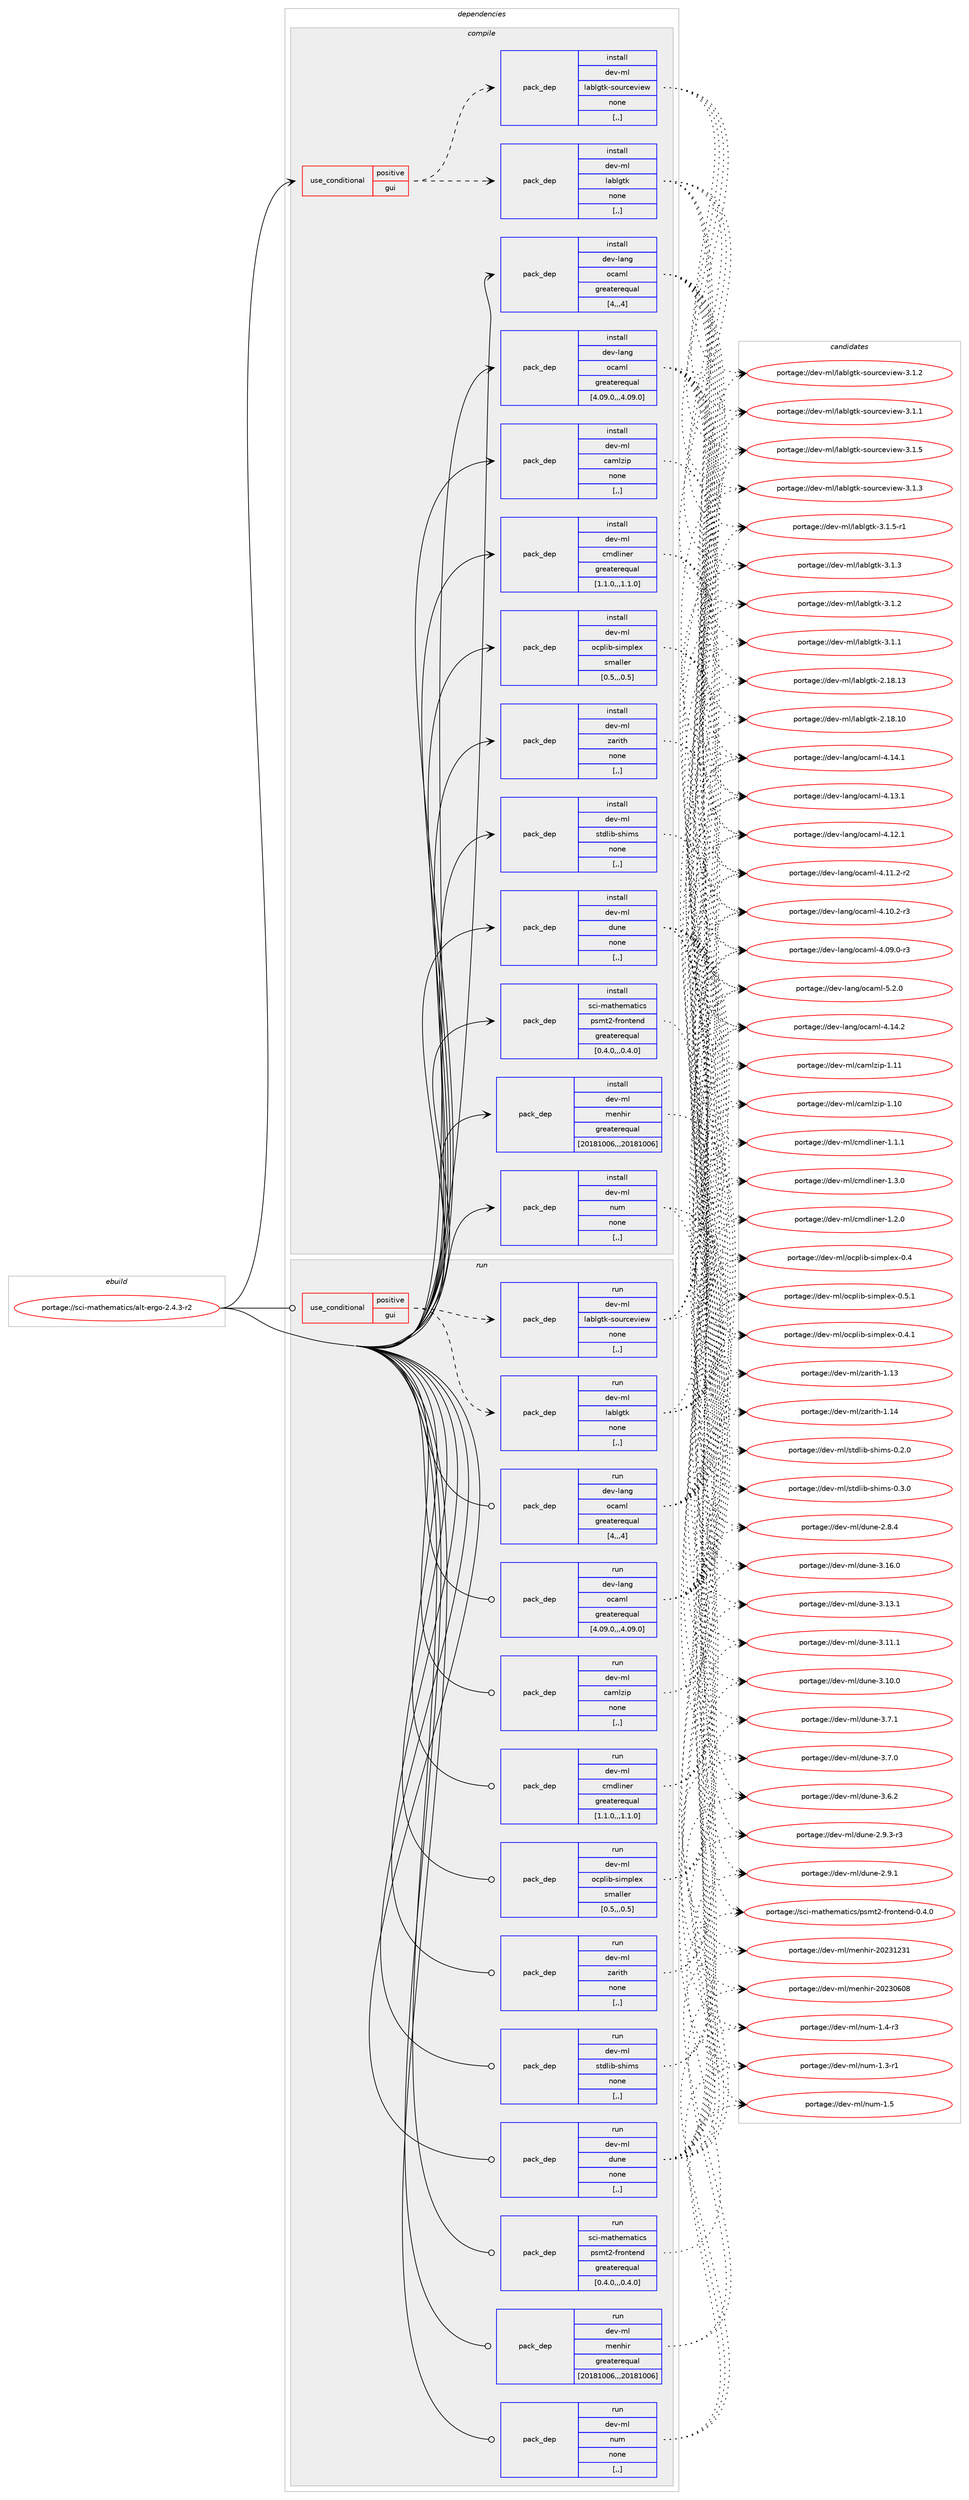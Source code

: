 digraph prolog {

# *************
# Graph options
# *************

newrank=true;
concentrate=true;
compound=true;
graph [rankdir=LR,fontname=Helvetica,fontsize=10,ranksep=1.5];#, ranksep=2.5, nodesep=0.2];
edge  [arrowhead=vee];
node  [fontname=Helvetica,fontsize=10];

# **********
# The ebuild
# **********

subgraph cluster_leftcol {
color=gray;
label=<<i>ebuild</i>>;
id [label="portage://sci-mathematics/alt-ergo-2.4.3-r2", color=red, width=4, href="../sci-mathematics/alt-ergo-2.4.3-r2.svg"];
}

# ****************
# The dependencies
# ****************

subgraph cluster_midcol {
color=gray;
label=<<i>dependencies</i>>;
subgraph cluster_compile {
fillcolor="#eeeeee";
style=filled;
label=<<i>compile</i>>;
subgraph cond108113 {
dependency407592 [label=<<TABLE BORDER="0" CELLBORDER="1" CELLSPACING="0" CELLPADDING="4"><TR><TD ROWSPAN="3" CELLPADDING="10">use_conditional</TD></TR><TR><TD>positive</TD></TR><TR><TD>gui</TD></TR></TABLE>>, shape=none, color=red];
subgraph pack296606 {
dependency407593 [label=<<TABLE BORDER="0" CELLBORDER="1" CELLSPACING="0" CELLPADDING="4" WIDTH="220"><TR><TD ROWSPAN="6" CELLPADDING="30">pack_dep</TD></TR><TR><TD WIDTH="110">install</TD></TR><TR><TD>dev-ml</TD></TR><TR><TD>lablgtk</TD></TR><TR><TD>none</TD></TR><TR><TD>[,,]</TD></TR></TABLE>>, shape=none, color=blue];
}
dependency407592:e -> dependency407593:w [weight=20,style="dashed",arrowhead="vee"];
subgraph pack296607 {
dependency407594 [label=<<TABLE BORDER="0" CELLBORDER="1" CELLSPACING="0" CELLPADDING="4" WIDTH="220"><TR><TD ROWSPAN="6" CELLPADDING="30">pack_dep</TD></TR><TR><TD WIDTH="110">install</TD></TR><TR><TD>dev-ml</TD></TR><TR><TD>lablgtk-sourceview</TD></TR><TR><TD>none</TD></TR><TR><TD>[,,]</TD></TR></TABLE>>, shape=none, color=blue];
}
dependency407592:e -> dependency407594:w [weight=20,style="dashed",arrowhead="vee"];
}
id:e -> dependency407592:w [weight=20,style="solid",arrowhead="vee"];
subgraph pack296608 {
dependency407595 [label=<<TABLE BORDER="0" CELLBORDER="1" CELLSPACING="0" CELLPADDING="4" WIDTH="220"><TR><TD ROWSPAN="6" CELLPADDING="30">pack_dep</TD></TR><TR><TD WIDTH="110">install</TD></TR><TR><TD>dev-lang</TD></TR><TR><TD>ocaml</TD></TR><TR><TD>greaterequal</TD></TR><TR><TD>[4,,,4]</TD></TR></TABLE>>, shape=none, color=blue];
}
id:e -> dependency407595:w [weight=20,style="solid",arrowhead="vee"];
subgraph pack296609 {
dependency407596 [label=<<TABLE BORDER="0" CELLBORDER="1" CELLSPACING="0" CELLPADDING="4" WIDTH="220"><TR><TD ROWSPAN="6" CELLPADDING="30">pack_dep</TD></TR><TR><TD WIDTH="110">install</TD></TR><TR><TD>dev-lang</TD></TR><TR><TD>ocaml</TD></TR><TR><TD>greaterequal</TD></TR><TR><TD>[4.09.0,,,4.09.0]</TD></TR></TABLE>>, shape=none, color=blue];
}
id:e -> dependency407596:w [weight=20,style="solid",arrowhead="vee"];
subgraph pack296610 {
dependency407597 [label=<<TABLE BORDER="0" CELLBORDER="1" CELLSPACING="0" CELLPADDING="4" WIDTH="220"><TR><TD ROWSPAN="6" CELLPADDING="30">pack_dep</TD></TR><TR><TD WIDTH="110">install</TD></TR><TR><TD>dev-ml</TD></TR><TR><TD>camlzip</TD></TR><TR><TD>none</TD></TR><TR><TD>[,,]</TD></TR></TABLE>>, shape=none, color=blue];
}
id:e -> dependency407597:w [weight=20,style="solid",arrowhead="vee"];
subgraph pack296611 {
dependency407598 [label=<<TABLE BORDER="0" CELLBORDER="1" CELLSPACING="0" CELLPADDING="4" WIDTH="220"><TR><TD ROWSPAN="6" CELLPADDING="30">pack_dep</TD></TR><TR><TD WIDTH="110">install</TD></TR><TR><TD>dev-ml</TD></TR><TR><TD>cmdliner</TD></TR><TR><TD>greaterequal</TD></TR><TR><TD>[1.1.0,,,1.1.0]</TD></TR></TABLE>>, shape=none, color=blue];
}
id:e -> dependency407598:w [weight=20,style="solid",arrowhead="vee"];
subgraph pack296612 {
dependency407599 [label=<<TABLE BORDER="0" CELLBORDER="1" CELLSPACING="0" CELLPADDING="4" WIDTH="220"><TR><TD ROWSPAN="6" CELLPADDING="30">pack_dep</TD></TR><TR><TD WIDTH="110">install</TD></TR><TR><TD>dev-ml</TD></TR><TR><TD>dune</TD></TR><TR><TD>none</TD></TR><TR><TD>[,,]</TD></TR></TABLE>>, shape=none, color=blue];
}
id:e -> dependency407599:w [weight=20,style="solid",arrowhead="vee"];
subgraph pack296613 {
dependency407600 [label=<<TABLE BORDER="0" CELLBORDER="1" CELLSPACING="0" CELLPADDING="4" WIDTH="220"><TR><TD ROWSPAN="6" CELLPADDING="30">pack_dep</TD></TR><TR><TD WIDTH="110">install</TD></TR><TR><TD>dev-ml</TD></TR><TR><TD>menhir</TD></TR><TR><TD>greaterequal</TD></TR><TR><TD>[20181006,,,20181006]</TD></TR></TABLE>>, shape=none, color=blue];
}
id:e -> dependency407600:w [weight=20,style="solid",arrowhead="vee"];
subgraph pack296614 {
dependency407601 [label=<<TABLE BORDER="0" CELLBORDER="1" CELLSPACING="0" CELLPADDING="4" WIDTH="220"><TR><TD ROWSPAN="6" CELLPADDING="30">pack_dep</TD></TR><TR><TD WIDTH="110">install</TD></TR><TR><TD>dev-ml</TD></TR><TR><TD>num</TD></TR><TR><TD>none</TD></TR><TR><TD>[,,]</TD></TR></TABLE>>, shape=none, color=blue];
}
id:e -> dependency407601:w [weight=20,style="solid",arrowhead="vee"];
subgraph pack296615 {
dependency407602 [label=<<TABLE BORDER="0" CELLBORDER="1" CELLSPACING="0" CELLPADDING="4" WIDTH="220"><TR><TD ROWSPAN="6" CELLPADDING="30">pack_dep</TD></TR><TR><TD WIDTH="110">install</TD></TR><TR><TD>dev-ml</TD></TR><TR><TD>ocplib-simplex</TD></TR><TR><TD>smaller</TD></TR><TR><TD>[0.5,,,0.5]</TD></TR></TABLE>>, shape=none, color=blue];
}
id:e -> dependency407602:w [weight=20,style="solid",arrowhead="vee"];
subgraph pack296616 {
dependency407603 [label=<<TABLE BORDER="0" CELLBORDER="1" CELLSPACING="0" CELLPADDING="4" WIDTH="220"><TR><TD ROWSPAN="6" CELLPADDING="30">pack_dep</TD></TR><TR><TD WIDTH="110">install</TD></TR><TR><TD>dev-ml</TD></TR><TR><TD>stdlib-shims</TD></TR><TR><TD>none</TD></TR><TR><TD>[,,]</TD></TR></TABLE>>, shape=none, color=blue];
}
id:e -> dependency407603:w [weight=20,style="solid",arrowhead="vee"];
subgraph pack296617 {
dependency407604 [label=<<TABLE BORDER="0" CELLBORDER="1" CELLSPACING="0" CELLPADDING="4" WIDTH="220"><TR><TD ROWSPAN="6" CELLPADDING="30">pack_dep</TD></TR><TR><TD WIDTH="110">install</TD></TR><TR><TD>dev-ml</TD></TR><TR><TD>zarith</TD></TR><TR><TD>none</TD></TR><TR><TD>[,,]</TD></TR></TABLE>>, shape=none, color=blue];
}
id:e -> dependency407604:w [weight=20,style="solid",arrowhead="vee"];
subgraph pack296618 {
dependency407605 [label=<<TABLE BORDER="0" CELLBORDER="1" CELLSPACING="0" CELLPADDING="4" WIDTH="220"><TR><TD ROWSPAN="6" CELLPADDING="30">pack_dep</TD></TR><TR><TD WIDTH="110">install</TD></TR><TR><TD>sci-mathematics</TD></TR><TR><TD>psmt2-frontend</TD></TR><TR><TD>greaterequal</TD></TR><TR><TD>[0.4.0,,,0.4.0]</TD></TR></TABLE>>, shape=none, color=blue];
}
id:e -> dependency407605:w [weight=20,style="solid",arrowhead="vee"];
}
subgraph cluster_compileandrun {
fillcolor="#eeeeee";
style=filled;
label=<<i>compile and run</i>>;
}
subgraph cluster_run {
fillcolor="#eeeeee";
style=filled;
label=<<i>run</i>>;
subgraph cond108114 {
dependency407606 [label=<<TABLE BORDER="0" CELLBORDER="1" CELLSPACING="0" CELLPADDING="4"><TR><TD ROWSPAN="3" CELLPADDING="10">use_conditional</TD></TR><TR><TD>positive</TD></TR><TR><TD>gui</TD></TR></TABLE>>, shape=none, color=red];
subgraph pack296619 {
dependency407607 [label=<<TABLE BORDER="0" CELLBORDER="1" CELLSPACING="0" CELLPADDING="4" WIDTH="220"><TR><TD ROWSPAN="6" CELLPADDING="30">pack_dep</TD></TR><TR><TD WIDTH="110">run</TD></TR><TR><TD>dev-ml</TD></TR><TR><TD>lablgtk</TD></TR><TR><TD>none</TD></TR><TR><TD>[,,]</TD></TR></TABLE>>, shape=none, color=blue];
}
dependency407606:e -> dependency407607:w [weight=20,style="dashed",arrowhead="vee"];
subgraph pack296620 {
dependency407608 [label=<<TABLE BORDER="0" CELLBORDER="1" CELLSPACING="0" CELLPADDING="4" WIDTH="220"><TR><TD ROWSPAN="6" CELLPADDING="30">pack_dep</TD></TR><TR><TD WIDTH="110">run</TD></TR><TR><TD>dev-ml</TD></TR><TR><TD>lablgtk-sourceview</TD></TR><TR><TD>none</TD></TR><TR><TD>[,,]</TD></TR></TABLE>>, shape=none, color=blue];
}
dependency407606:e -> dependency407608:w [weight=20,style="dashed",arrowhead="vee"];
}
id:e -> dependency407606:w [weight=20,style="solid",arrowhead="odot"];
subgraph pack296621 {
dependency407609 [label=<<TABLE BORDER="0" CELLBORDER="1" CELLSPACING="0" CELLPADDING="4" WIDTH="220"><TR><TD ROWSPAN="6" CELLPADDING="30">pack_dep</TD></TR><TR><TD WIDTH="110">run</TD></TR><TR><TD>dev-lang</TD></TR><TR><TD>ocaml</TD></TR><TR><TD>greaterequal</TD></TR><TR><TD>[4,,,4]</TD></TR></TABLE>>, shape=none, color=blue];
}
id:e -> dependency407609:w [weight=20,style="solid",arrowhead="odot"];
subgraph pack296622 {
dependency407610 [label=<<TABLE BORDER="0" CELLBORDER="1" CELLSPACING="0" CELLPADDING="4" WIDTH="220"><TR><TD ROWSPAN="6" CELLPADDING="30">pack_dep</TD></TR><TR><TD WIDTH="110">run</TD></TR><TR><TD>dev-lang</TD></TR><TR><TD>ocaml</TD></TR><TR><TD>greaterequal</TD></TR><TR><TD>[4.09.0,,,4.09.0]</TD></TR></TABLE>>, shape=none, color=blue];
}
id:e -> dependency407610:w [weight=20,style="solid",arrowhead="odot"];
subgraph pack296623 {
dependency407611 [label=<<TABLE BORDER="0" CELLBORDER="1" CELLSPACING="0" CELLPADDING="4" WIDTH="220"><TR><TD ROWSPAN="6" CELLPADDING="30">pack_dep</TD></TR><TR><TD WIDTH="110">run</TD></TR><TR><TD>dev-ml</TD></TR><TR><TD>camlzip</TD></TR><TR><TD>none</TD></TR><TR><TD>[,,]</TD></TR></TABLE>>, shape=none, color=blue];
}
id:e -> dependency407611:w [weight=20,style="solid",arrowhead="odot"];
subgraph pack296624 {
dependency407612 [label=<<TABLE BORDER="0" CELLBORDER="1" CELLSPACING="0" CELLPADDING="4" WIDTH="220"><TR><TD ROWSPAN="6" CELLPADDING="30">pack_dep</TD></TR><TR><TD WIDTH="110">run</TD></TR><TR><TD>dev-ml</TD></TR><TR><TD>cmdliner</TD></TR><TR><TD>greaterequal</TD></TR><TR><TD>[1.1.0,,,1.1.0]</TD></TR></TABLE>>, shape=none, color=blue];
}
id:e -> dependency407612:w [weight=20,style="solid",arrowhead="odot"];
subgraph pack296625 {
dependency407613 [label=<<TABLE BORDER="0" CELLBORDER="1" CELLSPACING="0" CELLPADDING="4" WIDTH="220"><TR><TD ROWSPAN="6" CELLPADDING="30">pack_dep</TD></TR><TR><TD WIDTH="110">run</TD></TR><TR><TD>dev-ml</TD></TR><TR><TD>dune</TD></TR><TR><TD>none</TD></TR><TR><TD>[,,]</TD></TR></TABLE>>, shape=none, color=blue];
}
id:e -> dependency407613:w [weight=20,style="solid",arrowhead="odot"];
subgraph pack296626 {
dependency407614 [label=<<TABLE BORDER="0" CELLBORDER="1" CELLSPACING="0" CELLPADDING="4" WIDTH="220"><TR><TD ROWSPAN="6" CELLPADDING="30">pack_dep</TD></TR><TR><TD WIDTH="110">run</TD></TR><TR><TD>dev-ml</TD></TR><TR><TD>menhir</TD></TR><TR><TD>greaterequal</TD></TR><TR><TD>[20181006,,,20181006]</TD></TR></TABLE>>, shape=none, color=blue];
}
id:e -> dependency407614:w [weight=20,style="solid",arrowhead="odot"];
subgraph pack296627 {
dependency407615 [label=<<TABLE BORDER="0" CELLBORDER="1" CELLSPACING="0" CELLPADDING="4" WIDTH="220"><TR><TD ROWSPAN="6" CELLPADDING="30">pack_dep</TD></TR><TR><TD WIDTH="110">run</TD></TR><TR><TD>dev-ml</TD></TR><TR><TD>num</TD></TR><TR><TD>none</TD></TR><TR><TD>[,,]</TD></TR></TABLE>>, shape=none, color=blue];
}
id:e -> dependency407615:w [weight=20,style="solid",arrowhead="odot"];
subgraph pack296628 {
dependency407616 [label=<<TABLE BORDER="0" CELLBORDER="1" CELLSPACING="0" CELLPADDING="4" WIDTH="220"><TR><TD ROWSPAN="6" CELLPADDING="30">pack_dep</TD></TR><TR><TD WIDTH="110">run</TD></TR><TR><TD>dev-ml</TD></TR><TR><TD>ocplib-simplex</TD></TR><TR><TD>smaller</TD></TR><TR><TD>[0.5,,,0.5]</TD></TR></TABLE>>, shape=none, color=blue];
}
id:e -> dependency407616:w [weight=20,style="solid",arrowhead="odot"];
subgraph pack296629 {
dependency407617 [label=<<TABLE BORDER="0" CELLBORDER="1" CELLSPACING="0" CELLPADDING="4" WIDTH="220"><TR><TD ROWSPAN="6" CELLPADDING="30">pack_dep</TD></TR><TR><TD WIDTH="110">run</TD></TR><TR><TD>dev-ml</TD></TR><TR><TD>stdlib-shims</TD></TR><TR><TD>none</TD></TR><TR><TD>[,,]</TD></TR></TABLE>>, shape=none, color=blue];
}
id:e -> dependency407617:w [weight=20,style="solid",arrowhead="odot"];
subgraph pack296630 {
dependency407618 [label=<<TABLE BORDER="0" CELLBORDER="1" CELLSPACING="0" CELLPADDING="4" WIDTH="220"><TR><TD ROWSPAN="6" CELLPADDING="30">pack_dep</TD></TR><TR><TD WIDTH="110">run</TD></TR><TR><TD>dev-ml</TD></TR><TR><TD>zarith</TD></TR><TR><TD>none</TD></TR><TR><TD>[,,]</TD></TR></TABLE>>, shape=none, color=blue];
}
id:e -> dependency407618:w [weight=20,style="solid",arrowhead="odot"];
subgraph pack296631 {
dependency407619 [label=<<TABLE BORDER="0" CELLBORDER="1" CELLSPACING="0" CELLPADDING="4" WIDTH="220"><TR><TD ROWSPAN="6" CELLPADDING="30">pack_dep</TD></TR><TR><TD WIDTH="110">run</TD></TR><TR><TD>sci-mathematics</TD></TR><TR><TD>psmt2-frontend</TD></TR><TR><TD>greaterequal</TD></TR><TR><TD>[0.4.0,,,0.4.0]</TD></TR></TABLE>>, shape=none, color=blue];
}
id:e -> dependency407619:w [weight=20,style="solid",arrowhead="odot"];
}
}

# **************
# The candidates
# **************

subgraph cluster_choices {
rank=same;
color=gray;
label=<<i>candidates</i>>;

subgraph choice296606 {
color=black;
nodesep=1;
choice100101118451091084710897981081031161074551464946534511449 [label="portage://dev-ml/lablgtk-3.1.5-r1", color=red, width=4,href="../dev-ml/lablgtk-3.1.5-r1.svg"];
choice10010111845109108471089798108103116107455146494651 [label="portage://dev-ml/lablgtk-3.1.3", color=red, width=4,href="../dev-ml/lablgtk-3.1.3.svg"];
choice10010111845109108471089798108103116107455146494650 [label="portage://dev-ml/lablgtk-3.1.2", color=red, width=4,href="../dev-ml/lablgtk-3.1.2.svg"];
choice10010111845109108471089798108103116107455146494649 [label="portage://dev-ml/lablgtk-3.1.1", color=red, width=4,href="../dev-ml/lablgtk-3.1.1.svg"];
choice100101118451091084710897981081031161074550464956464951 [label="portage://dev-ml/lablgtk-2.18.13", color=red, width=4,href="../dev-ml/lablgtk-2.18.13.svg"];
choice100101118451091084710897981081031161074550464956464948 [label="portage://dev-ml/lablgtk-2.18.10", color=red, width=4,href="../dev-ml/lablgtk-2.18.10.svg"];
dependency407593:e -> choice100101118451091084710897981081031161074551464946534511449:w [style=dotted,weight="100"];
dependency407593:e -> choice10010111845109108471089798108103116107455146494651:w [style=dotted,weight="100"];
dependency407593:e -> choice10010111845109108471089798108103116107455146494650:w [style=dotted,weight="100"];
dependency407593:e -> choice10010111845109108471089798108103116107455146494649:w [style=dotted,weight="100"];
dependency407593:e -> choice100101118451091084710897981081031161074550464956464951:w [style=dotted,weight="100"];
dependency407593:e -> choice100101118451091084710897981081031161074550464956464948:w [style=dotted,weight="100"];
}
subgraph choice296607 {
color=black;
nodesep=1;
choice100101118451091084710897981081031161074511511111711499101118105101119455146494653 [label="portage://dev-ml/lablgtk-sourceview-3.1.5", color=red, width=4,href="../dev-ml/lablgtk-sourceview-3.1.5.svg"];
choice100101118451091084710897981081031161074511511111711499101118105101119455146494651 [label="portage://dev-ml/lablgtk-sourceview-3.1.3", color=red, width=4,href="../dev-ml/lablgtk-sourceview-3.1.3.svg"];
choice100101118451091084710897981081031161074511511111711499101118105101119455146494650 [label="portage://dev-ml/lablgtk-sourceview-3.1.2", color=red, width=4,href="../dev-ml/lablgtk-sourceview-3.1.2.svg"];
choice100101118451091084710897981081031161074511511111711499101118105101119455146494649 [label="portage://dev-ml/lablgtk-sourceview-3.1.1", color=red, width=4,href="../dev-ml/lablgtk-sourceview-3.1.1.svg"];
dependency407594:e -> choice100101118451091084710897981081031161074511511111711499101118105101119455146494653:w [style=dotted,weight="100"];
dependency407594:e -> choice100101118451091084710897981081031161074511511111711499101118105101119455146494651:w [style=dotted,weight="100"];
dependency407594:e -> choice100101118451091084710897981081031161074511511111711499101118105101119455146494650:w [style=dotted,weight="100"];
dependency407594:e -> choice100101118451091084710897981081031161074511511111711499101118105101119455146494649:w [style=dotted,weight="100"];
}
subgraph choice296608 {
color=black;
nodesep=1;
choice1001011184510897110103471119997109108455346504648 [label="portage://dev-lang/ocaml-5.2.0", color=red, width=4,href="../dev-lang/ocaml-5.2.0.svg"];
choice100101118451089711010347111999710910845524649524650 [label="portage://dev-lang/ocaml-4.14.2", color=red, width=4,href="../dev-lang/ocaml-4.14.2.svg"];
choice100101118451089711010347111999710910845524649524649 [label="portage://dev-lang/ocaml-4.14.1", color=red, width=4,href="../dev-lang/ocaml-4.14.1.svg"];
choice100101118451089711010347111999710910845524649514649 [label="portage://dev-lang/ocaml-4.13.1", color=red, width=4,href="../dev-lang/ocaml-4.13.1.svg"];
choice100101118451089711010347111999710910845524649504649 [label="portage://dev-lang/ocaml-4.12.1", color=red, width=4,href="../dev-lang/ocaml-4.12.1.svg"];
choice1001011184510897110103471119997109108455246494946504511450 [label="portage://dev-lang/ocaml-4.11.2-r2", color=red, width=4,href="../dev-lang/ocaml-4.11.2-r2.svg"];
choice1001011184510897110103471119997109108455246494846504511451 [label="portage://dev-lang/ocaml-4.10.2-r3", color=red, width=4,href="../dev-lang/ocaml-4.10.2-r3.svg"];
choice1001011184510897110103471119997109108455246485746484511451 [label="portage://dev-lang/ocaml-4.09.0-r3", color=red, width=4,href="../dev-lang/ocaml-4.09.0-r3.svg"];
dependency407595:e -> choice1001011184510897110103471119997109108455346504648:w [style=dotted,weight="100"];
dependency407595:e -> choice100101118451089711010347111999710910845524649524650:w [style=dotted,weight="100"];
dependency407595:e -> choice100101118451089711010347111999710910845524649524649:w [style=dotted,weight="100"];
dependency407595:e -> choice100101118451089711010347111999710910845524649514649:w [style=dotted,weight="100"];
dependency407595:e -> choice100101118451089711010347111999710910845524649504649:w [style=dotted,weight="100"];
dependency407595:e -> choice1001011184510897110103471119997109108455246494946504511450:w [style=dotted,weight="100"];
dependency407595:e -> choice1001011184510897110103471119997109108455246494846504511451:w [style=dotted,weight="100"];
dependency407595:e -> choice1001011184510897110103471119997109108455246485746484511451:w [style=dotted,weight="100"];
}
subgraph choice296609 {
color=black;
nodesep=1;
choice1001011184510897110103471119997109108455346504648 [label="portage://dev-lang/ocaml-5.2.0", color=red, width=4,href="../dev-lang/ocaml-5.2.0.svg"];
choice100101118451089711010347111999710910845524649524650 [label="portage://dev-lang/ocaml-4.14.2", color=red, width=4,href="../dev-lang/ocaml-4.14.2.svg"];
choice100101118451089711010347111999710910845524649524649 [label="portage://dev-lang/ocaml-4.14.1", color=red, width=4,href="../dev-lang/ocaml-4.14.1.svg"];
choice100101118451089711010347111999710910845524649514649 [label="portage://dev-lang/ocaml-4.13.1", color=red, width=4,href="../dev-lang/ocaml-4.13.1.svg"];
choice100101118451089711010347111999710910845524649504649 [label="portage://dev-lang/ocaml-4.12.1", color=red, width=4,href="../dev-lang/ocaml-4.12.1.svg"];
choice1001011184510897110103471119997109108455246494946504511450 [label="portage://dev-lang/ocaml-4.11.2-r2", color=red, width=4,href="../dev-lang/ocaml-4.11.2-r2.svg"];
choice1001011184510897110103471119997109108455246494846504511451 [label="portage://dev-lang/ocaml-4.10.2-r3", color=red, width=4,href="../dev-lang/ocaml-4.10.2-r3.svg"];
choice1001011184510897110103471119997109108455246485746484511451 [label="portage://dev-lang/ocaml-4.09.0-r3", color=red, width=4,href="../dev-lang/ocaml-4.09.0-r3.svg"];
dependency407596:e -> choice1001011184510897110103471119997109108455346504648:w [style=dotted,weight="100"];
dependency407596:e -> choice100101118451089711010347111999710910845524649524650:w [style=dotted,weight="100"];
dependency407596:e -> choice100101118451089711010347111999710910845524649524649:w [style=dotted,weight="100"];
dependency407596:e -> choice100101118451089711010347111999710910845524649514649:w [style=dotted,weight="100"];
dependency407596:e -> choice100101118451089711010347111999710910845524649504649:w [style=dotted,weight="100"];
dependency407596:e -> choice1001011184510897110103471119997109108455246494946504511450:w [style=dotted,weight="100"];
dependency407596:e -> choice1001011184510897110103471119997109108455246494846504511451:w [style=dotted,weight="100"];
dependency407596:e -> choice1001011184510897110103471119997109108455246485746484511451:w [style=dotted,weight="100"];
}
subgraph choice296610 {
color=black;
nodesep=1;
choice100101118451091084799971091081221051124549464949 [label="portage://dev-ml/camlzip-1.11", color=red, width=4,href="../dev-ml/camlzip-1.11.svg"];
choice100101118451091084799971091081221051124549464948 [label="portage://dev-ml/camlzip-1.10", color=red, width=4,href="../dev-ml/camlzip-1.10.svg"];
dependency407597:e -> choice100101118451091084799971091081221051124549464949:w [style=dotted,weight="100"];
dependency407597:e -> choice100101118451091084799971091081221051124549464948:w [style=dotted,weight="100"];
}
subgraph choice296611 {
color=black;
nodesep=1;
choice100101118451091084799109100108105110101114454946514648 [label="portage://dev-ml/cmdliner-1.3.0", color=red, width=4,href="../dev-ml/cmdliner-1.3.0.svg"];
choice100101118451091084799109100108105110101114454946504648 [label="portage://dev-ml/cmdliner-1.2.0", color=red, width=4,href="../dev-ml/cmdliner-1.2.0.svg"];
choice100101118451091084799109100108105110101114454946494649 [label="portage://dev-ml/cmdliner-1.1.1", color=red, width=4,href="../dev-ml/cmdliner-1.1.1.svg"];
dependency407598:e -> choice100101118451091084799109100108105110101114454946514648:w [style=dotted,weight="100"];
dependency407598:e -> choice100101118451091084799109100108105110101114454946504648:w [style=dotted,weight="100"];
dependency407598:e -> choice100101118451091084799109100108105110101114454946494649:w [style=dotted,weight="100"];
}
subgraph choice296612 {
color=black;
nodesep=1;
choice100101118451091084710011711010145514649544648 [label="portage://dev-ml/dune-3.16.0", color=red, width=4,href="../dev-ml/dune-3.16.0.svg"];
choice100101118451091084710011711010145514649514649 [label="portage://dev-ml/dune-3.13.1", color=red, width=4,href="../dev-ml/dune-3.13.1.svg"];
choice100101118451091084710011711010145514649494649 [label="portage://dev-ml/dune-3.11.1", color=red, width=4,href="../dev-ml/dune-3.11.1.svg"];
choice100101118451091084710011711010145514649484648 [label="portage://dev-ml/dune-3.10.0", color=red, width=4,href="../dev-ml/dune-3.10.0.svg"];
choice1001011184510910847100117110101455146554649 [label="portage://dev-ml/dune-3.7.1", color=red, width=4,href="../dev-ml/dune-3.7.1.svg"];
choice1001011184510910847100117110101455146554648 [label="portage://dev-ml/dune-3.7.0", color=red, width=4,href="../dev-ml/dune-3.7.0.svg"];
choice1001011184510910847100117110101455146544650 [label="portage://dev-ml/dune-3.6.2", color=red, width=4,href="../dev-ml/dune-3.6.2.svg"];
choice10010111845109108471001171101014550465746514511451 [label="portage://dev-ml/dune-2.9.3-r3", color=red, width=4,href="../dev-ml/dune-2.9.3-r3.svg"];
choice1001011184510910847100117110101455046574649 [label="portage://dev-ml/dune-2.9.1", color=red, width=4,href="../dev-ml/dune-2.9.1.svg"];
choice1001011184510910847100117110101455046564652 [label="portage://dev-ml/dune-2.8.4", color=red, width=4,href="../dev-ml/dune-2.8.4.svg"];
dependency407599:e -> choice100101118451091084710011711010145514649544648:w [style=dotted,weight="100"];
dependency407599:e -> choice100101118451091084710011711010145514649514649:w [style=dotted,weight="100"];
dependency407599:e -> choice100101118451091084710011711010145514649494649:w [style=dotted,weight="100"];
dependency407599:e -> choice100101118451091084710011711010145514649484648:w [style=dotted,weight="100"];
dependency407599:e -> choice1001011184510910847100117110101455146554649:w [style=dotted,weight="100"];
dependency407599:e -> choice1001011184510910847100117110101455146554648:w [style=dotted,weight="100"];
dependency407599:e -> choice1001011184510910847100117110101455146544650:w [style=dotted,weight="100"];
dependency407599:e -> choice10010111845109108471001171101014550465746514511451:w [style=dotted,weight="100"];
dependency407599:e -> choice1001011184510910847100117110101455046574649:w [style=dotted,weight="100"];
dependency407599:e -> choice1001011184510910847100117110101455046564652:w [style=dotted,weight="100"];
}
subgraph choice296613 {
color=black;
nodesep=1;
choice1001011184510910847109101110104105114455048505149505149 [label="portage://dev-ml/menhir-20231231", color=red, width=4,href="../dev-ml/menhir-20231231.svg"];
choice1001011184510910847109101110104105114455048505148544856 [label="portage://dev-ml/menhir-20230608", color=red, width=4,href="../dev-ml/menhir-20230608.svg"];
dependency407600:e -> choice1001011184510910847109101110104105114455048505149505149:w [style=dotted,weight="100"];
dependency407600:e -> choice1001011184510910847109101110104105114455048505148544856:w [style=dotted,weight="100"];
}
subgraph choice296614 {
color=black;
nodesep=1;
choice100101118451091084711011710945494653 [label="portage://dev-ml/num-1.5", color=red, width=4,href="../dev-ml/num-1.5.svg"];
choice1001011184510910847110117109454946524511451 [label="portage://dev-ml/num-1.4-r3", color=red, width=4,href="../dev-ml/num-1.4-r3.svg"];
choice1001011184510910847110117109454946514511449 [label="portage://dev-ml/num-1.3-r1", color=red, width=4,href="../dev-ml/num-1.3-r1.svg"];
dependency407601:e -> choice100101118451091084711011710945494653:w [style=dotted,weight="100"];
dependency407601:e -> choice1001011184510910847110117109454946524511451:w [style=dotted,weight="100"];
dependency407601:e -> choice1001011184510910847110117109454946514511449:w [style=dotted,weight="100"];
}
subgraph choice296615 {
color=black;
nodesep=1;
choice1001011184510910847111991121081059845115105109112108101120454846534649 [label="portage://dev-ml/ocplib-simplex-0.5.1", color=red, width=4,href="../dev-ml/ocplib-simplex-0.5.1.svg"];
choice1001011184510910847111991121081059845115105109112108101120454846524649 [label="portage://dev-ml/ocplib-simplex-0.4.1", color=red, width=4,href="../dev-ml/ocplib-simplex-0.4.1.svg"];
choice100101118451091084711199112108105984511510510911210810112045484652 [label="portage://dev-ml/ocplib-simplex-0.4", color=red, width=4,href="../dev-ml/ocplib-simplex-0.4.svg"];
dependency407602:e -> choice1001011184510910847111991121081059845115105109112108101120454846534649:w [style=dotted,weight="100"];
dependency407602:e -> choice1001011184510910847111991121081059845115105109112108101120454846524649:w [style=dotted,weight="100"];
dependency407602:e -> choice100101118451091084711199112108105984511510510911210810112045484652:w [style=dotted,weight="100"];
}
subgraph choice296616 {
color=black;
nodesep=1;
choice10010111845109108471151161001081059845115104105109115454846514648 [label="portage://dev-ml/stdlib-shims-0.3.0", color=red, width=4,href="../dev-ml/stdlib-shims-0.3.0.svg"];
choice10010111845109108471151161001081059845115104105109115454846504648 [label="portage://dev-ml/stdlib-shims-0.2.0", color=red, width=4,href="../dev-ml/stdlib-shims-0.2.0.svg"];
dependency407603:e -> choice10010111845109108471151161001081059845115104105109115454846514648:w [style=dotted,weight="100"];
dependency407603:e -> choice10010111845109108471151161001081059845115104105109115454846504648:w [style=dotted,weight="100"];
}
subgraph choice296617 {
color=black;
nodesep=1;
choice1001011184510910847122971141051161044549464952 [label="portage://dev-ml/zarith-1.14", color=red, width=4,href="../dev-ml/zarith-1.14.svg"];
choice1001011184510910847122971141051161044549464951 [label="portage://dev-ml/zarith-1.13", color=red, width=4,href="../dev-ml/zarith-1.13.svg"];
dependency407604:e -> choice1001011184510910847122971141051161044549464952:w [style=dotted,weight="100"];
dependency407604:e -> choice1001011184510910847122971141051161044549464951:w [style=dotted,weight="100"];
}
subgraph choice296618 {
color=black;
nodesep=1;
choice1159910545109971161041011099711610599115471121151091165045102114111110116101110100454846524648 [label="portage://sci-mathematics/psmt2-frontend-0.4.0", color=red, width=4,href="../sci-mathematics/psmt2-frontend-0.4.0.svg"];
dependency407605:e -> choice1159910545109971161041011099711610599115471121151091165045102114111110116101110100454846524648:w [style=dotted,weight="100"];
}
subgraph choice296619 {
color=black;
nodesep=1;
choice100101118451091084710897981081031161074551464946534511449 [label="portage://dev-ml/lablgtk-3.1.5-r1", color=red, width=4,href="../dev-ml/lablgtk-3.1.5-r1.svg"];
choice10010111845109108471089798108103116107455146494651 [label="portage://dev-ml/lablgtk-3.1.3", color=red, width=4,href="../dev-ml/lablgtk-3.1.3.svg"];
choice10010111845109108471089798108103116107455146494650 [label="portage://dev-ml/lablgtk-3.1.2", color=red, width=4,href="../dev-ml/lablgtk-3.1.2.svg"];
choice10010111845109108471089798108103116107455146494649 [label="portage://dev-ml/lablgtk-3.1.1", color=red, width=4,href="../dev-ml/lablgtk-3.1.1.svg"];
choice100101118451091084710897981081031161074550464956464951 [label="portage://dev-ml/lablgtk-2.18.13", color=red, width=4,href="../dev-ml/lablgtk-2.18.13.svg"];
choice100101118451091084710897981081031161074550464956464948 [label="portage://dev-ml/lablgtk-2.18.10", color=red, width=4,href="../dev-ml/lablgtk-2.18.10.svg"];
dependency407607:e -> choice100101118451091084710897981081031161074551464946534511449:w [style=dotted,weight="100"];
dependency407607:e -> choice10010111845109108471089798108103116107455146494651:w [style=dotted,weight="100"];
dependency407607:e -> choice10010111845109108471089798108103116107455146494650:w [style=dotted,weight="100"];
dependency407607:e -> choice10010111845109108471089798108103116107455146494649:w [style=dotted,weight="100"];
dependency407607:e -> choice100101118451091084710897981081031161074550464956464951:w [style=dotted,weight="100"];
dependency407607:e -> choice100101118451091084710897981081031161074550464956464948:w [style=dotted,weight="100"];
}
subgraph choice296620 {
color=black;
nodesep=1;
choice100101118451091084710897981081031161074511511111711499101118105101119455146494653 [label="portage://dev-ml/lablgtk-sourceview-3.1.5", color=red, width=4,href="../dev-ml/lablgtk-sourceview-3.1.5.svg"];
choice100101118451091084710897981081031161074511511111711499101118105101119455146494651 [label="portage://dev-ml/lablgtk-sourceview-3.1.3", color=red, width=4,href="../dev-ml/lablgtk-sourceview-3.1.3.svg"];
choice100101118451091084710897981081031161074511511111711499101118105101119455146494650 [label="portage://dev-ml/lablgtk-sourceview-3.1.2", color=red, width=4,href="../dev-ml/lablgtk-sourceview-3.1.2.svg"];
choice100101118451091084710897981081031161074511511111711499101118105101119455146494649 [label="portage://dev-ml/lablgtk-sourceview-3.1.1", color=red, width=4,href="../dev-ml/lablgtk-sourceview-3.1.1.svg"];
dependency407608:e -> choice100101118451091084710897981081031161074511511111711499101118105101119455146494653:w [style=dotted,weight="100"];
dependency407608:e -> choice100101118451091084710897981081031161074511511111711499101118105101119455146494651:w [style=dotted,weight="100"];
dependency407608:e -> choice100101118451091084710897981081031161074511511111711499101118105101119455146494650:w [style=dotted,weight="100"];
dependency407608:e -> choice100101118451091084710897981081031161074511511111711499101118105101119455146494649:w [style=dotted,weight="100"];
}
subgraph choice296621 {
color=black;
nodesep=1;
choice1001011184510897110103471119997109108455346504648 [label="portage://dev-lang/ocaml-5.2.0", color=red, width=4,href="../dev-lang/ocaml-5.2.0.svg"];
choice100101118451089711010347111999710910845524649524650 [label="portage://dev-lang/ocaml-4.14.2", color=red, width=4,href="../dev-lang/ocaml-4.14.2.svg"];
choice100101118451089711010347111999710910845524649524649 [label="portage://dev-lang/ocaml-4.14.1", color=red, width=4,href="../dev-lang/ocaml-4.14.1.svg"];
choice100101118451089711010347111999710910845524649514649 [label="portage://dev-lang/ocaml-4.13.1", color=red, width=4,href="../dev-lang/ocaml-4.13.1.svg"];
choice100101118451089711010347111999710910845524649504649 [label="portage://dev-lang/ocaml-4.12.1", color=red, width=4,href="../dev-lang/ocaml-4.12.1.svg"];
choice1001011184510897110103471119997109108455246494946504511450 [label="portage://dev-lang/ocaml-4.11.2-r2", color=red, width=4,href="../dev-lang/ocaml-4.11.2-r2.svg"];
choice1001011184510897110103471119997109108455246494846504511451 [label="portage://dev-lang/ocaml-4.10.2-r3", color=red, width=4,href="../dev-lang/ocaml-4.10.2-r3.svg"];
choice1001011184510897110103471119997109108455246485746484511451 [label="portage://dev-lang/ocaml-4.09.0-r3", color=red, width=4,href="../dev-lang/ocaml-4.09.0-r3.svg"];
dependency407609:e -> choice1001011184510897110103471119997109108455346504648:w [style=dotted,weight="100"];
dependency407609:e -> choice100101118451089711010347111999710910845524649524650:w [style=dotted,weight="100"];
dependency407609:e -> choice100101118451089711010347111999710910845524649524649:w [style=dotted,weight="100"];
dependency407609:e -> choice100101118451089711010347111999710910845524649514649:w [style=dotted,weight="100"];
dependency407609:e -> choice100101118451089711010347111999710910845524649504649:w [style=dotted,weight="100"];
dependency407609:e -> choice1001011184510897110103471119997109108455246494946504511450:w [style=dotted,weight="100"];
dependency407609:e -> choice1001011184510897110103471119997109108455246494846504511451:w [style=dotted,weight="100"];
dependency407609:e -> choice1001011184510897110103471119997109108455246485746484511451:w [style=dotted,weight="100"];
}
subgraph choice296622 {
color=black;
nodesep=1;
choice1001011184510897110103471119997109108455346504648 [label="portage://dev-lang/ocaml-5.2.0", color=red, width=4,href="../dev-lang/ocaml-5.2.0.svg"];
choice100101118451089711010347111999710910845524649524650 [label="portage://dev-lang/ocaml-4.14.2", color=red, width=4,href="../dev-lang/ocaml-4.14.2.svg"];
choice100101118451089711010347111999710910845524649524649 [label="portage://dev-lang/ocaml-4.14.1", color=red, width=4,href="../dev-lang/ocaml-4.14.1.svg"];
choice100101118451089711010347111999710910845524649514649 [label="portage://dev-lang/ocaml-4.13.1", color=red, width=4,href="../dev-lang/ocaml-4.13.1.svg"];
choice100101118451089711010347111999710910845524649504649 [label="portage://dev-lang/ocaml-4.12.1", color=red, width=4,href="../dev-lang/ocaml-4.12.1.svg"];
choice1001011184510897110103471119997109108455246494946504511450 [label="portage://dev-lang/ocaml-4.11.2-r2", color=red, width=4,href="../dev-lang/ocaml-4.11.2-r2.svg"];
choice1001011184510897110103471119997109108455246494846504511451 [label="portage://dev-lang/ocaml-4.10.2-r3", color=red, width=4,href="../dev-lang/ocaml-4.10.2-r3.svg"];
choice1001011184510897110103471119997109108455246485746484511451 [label="portage://dev-lang/ocaml-4.09.0-r3", color=red, width=4,href="../dev-lang/ocaml-4.09.0-r3.svg"];
dependency407610:e -> choice1001011184510897110103471119997109108455346504648:w [style=dotted,weight="100"];
dependency407610:e -> choice100101118451089711010347111999710910845524649524650:w [style=dotted,weight="100"];
dependency407610:e -> choice100101118451089711010347111999710910845524649524649:w [style=dotted,weight="100"];
dependency407610:e -> choice100101118451089711010347111999710910845524649514649:w [style=dotted,weight="100"];
dependency407610:e -> choice100101118451089711010347111999710910845524649504649:w [style=dotted,weight="100"];
dependency407610:e -> choice1001011184510897110103471119997109108455246494946504511450:w [style=dotted,weight="100"];
dependency407610:e -> choice1001011184510897110103471119997109108455246494846504511451:w [style=dotted,weight="100"];
dependency407610:e -> choice1001011184510897110103471119997109108455246485746484511451:w [style=dotted,weight="100"];
}
subgraph choice296623 {
color=black;
nodesep=1;
choice100101118451091084799971091081221051124549464949 [label="portage://dev-ml/camlzip-1.11", color=red, width=4,href="../dev-ml/camlzip-1.11.svg"];
choice100101118451091084799971091081221051124549464948 [label="portage://dev-ml/camlzip-1.10", color=red, width=4,href="../dev-ml/camlzip-1.10.svg"];
dependency407611:e -> choice100101118451091084799971091081221051124549464949:w [style=dotted,weight="100"];
dependency407611:e -> choice100101118451091084799971091081221051124549464948:w [style=dotted,weight="100"];
}
subgraph choice296624 {
color=black;
nodesep=1;
choice100101118451091084799109100108105110101114454946514648 [label="portage://dev-ml/cmdliner-1.3.0", color=red, width=4,href="../dev-ml/cmdliner-1.3.0.svg"];
choice100101118451091084799109100108105110101114454946504648 [label="portage://dev-ml/cmdliner-1.2.0", color=red, width=4,href="../dev-ml/cmdliner-1.2.0.svg"];
choice100101118451091084799109100108105110101114454946494649 [label="portage://dev-ml/cmdliner-1.1.1", color=red, width=4,href="../dev-ml/cmdliner-1.1.1.svg"];
dependency407612:e -> choice100101118451091084799109100108105110101114454946514648:w [style=dotted,weight="100"];
dependency407612:e -> choice100101118451091084799109100108105110101114454946504648:w [style=dotted,weight="100"];
dependency407612:e -> choice100101118451091084799109100108105110101114454946494649:w [style=dotted,weight="100"];
}
subgraph choice296625 {
color=black;
nodesep=1;
choice100101118451091084710011711010145514649544648 [label="portage://dev-ml/dune-3.16.0", color=red, width=4,href="../dev-ml/dune-3.16.0.svg"];
choice100101118451091084710011711010145514649514649 [label="portage://dev-ml/dune-3.13.1", color=red, width=4,href="../dev-ml/dune-3.13.1.svg"];
choice100101118451091084710011711010145514649494649 [label="portage://dev-ml/dune-3.11.1", color=red, width=4,href="../dev-ml/dune-3.11.1.svg"];
choice100101118451091084710011711010145514649484648 [label="portage://dev-ml/dune-3.10.0", color=red, width=4,href="../dev-ml/dune-3.10.0.svg"];
choice1001011184510910847100117110101455146554649 [label="portage://dev-ml/dune-3.7.1", color=red, width=4,href="../dev-ml/dune-3.7.1.svg"];
choice1001011184510910847100117110101455146554648 [label="portage://dev-ml/dune-3.7.0", color=red, width=4,href="../dev-ml/dune-3.7.0.svg"];
choice1001011184510910847100117110101455146544650 [label="portage://dev-ml/dune-3.6.2", color=red, width=4,href="../dev-ml/dune-3.6.2.svg"];
choice10010111845109108471001171101014550465746514511451 [label="portage://dev-ml/dune-2.9.3-r3", color=red, width=4,href="../dev-ml/dune-2.9.3-r3.svg"];
choice1001011184510910847100117110101455046574649 [label="portage://dev-ml/dune-2.9.1", color=red, width=4,href="../dev-ml/dune-2.9.1.svg"];
choice1001011184510910847100117110101455046564652 [label="portage://dev-ml/dune-2.8.4", color=red, width=4,href="../dev-ml/dune-2.8.4.svg"];
dependency407613:e -> choice100101118451091084710011711010145514649544648:w [style=dotted,weight="100"];
dependency407613:e -> choice100101118451091084710011711010145514649514649:w [style=dotted,weight="100"];
dependency407613:e -> choice100101118451091084710011711010145514649494649:w [style=dotted,weight="100"];
dependency407613:e -> choice100101118451091084710011711010145514649484648:w [style=dotted,weight="100"];
dependency407613:e -> choice1001011184510910847100117110101455146554649:w [style=dotted,weight="100"];
dependency407613:e -> choice1001011184510910847100117110101455146554648:w [style=dotted,weight="100"];
dependency407613:e -> choice1001011184510910847100117110101455146544650:w [style=dotted,weight="100"];
dependency407613:e -> choice10010111845109108471001171101014550465746514511451:w [style=dotted,weight="100"];
dependency407613:e -> choice1001011184510910847100117110101455046574649:w [style=dotted,weight="100"];
dependency407613:e -> choice1001011184510910847100117110101455046564652:w [style=dotted,weight="100"];
}
subgraph choice296626 {
color=black;
nodesep=1;
choice1001011184510910847109101110104105114455048505149505149 [label="portage://dev-ml/menhir-20231231", color=red, width=4,href="../dev-ml/menhir-20231231.svg"];
choice1001011184510910847109101110104105114455048505148544856 [label="portage://dev-ml/menhir-20230608", color=red, width=4,href="../dev-ml/menhir-20230608.svg"];
dependency407614:e -> choice1001011184510910847109101110104105114455048505149505149:w [style=dotted,weight="100"];
dependency407614:e -> choice1001011184510910847109101110104105114455048505148544856:w [style=dotted,weight="100"];
}
subgraph choice296627 {
color=black;
nodesep=1;
choice100101118451091084711011710945494653 [label="portage://dev-ml/num-1.5", color=red, width=4,href="../dev-ml/num-1.5.svg"];
choice1001011184510910847110117109454946524511451 [label="portage://dev-ml/num-1.4-r3", color=red, width=4,href="../dev-ml/num-1.4-r3.svg"];
choice1001011184510910847110117109454946514511449 [label="portage://dev-ml/num-1.3-r1", color=red, width=4,href="../dev-ml/num-1.3-r1.svg"];
dependency407615:e -> choice100101118451091084711011710945494653:w [style=dotted,weight="100"];
dependency407615:e -> choice1001011184510910847110117109454946524511451:w [style=dotted,weight="100"];
dependency407615:e -> choice1001011184510910847110117109454946514511449:w [style=dotted,weight="100"];
}
subgraph choice296628 {
color=black;
nodesep=1;
choice1001011184510910847111991121081059845115105109112108101120454846534649 [label="portage://dev-ml/ocplib-simplex-0.5.1", color=red, width=4,href="../dev-ml/ocplib-simplex-0.5.1.svg"];
choice1001011184510910847111991121081059845115105109112108101120454846524649 [label="portage://dev-ml/ocplib-simplex-0.4.1", color=red, width=4,href="../dev-ml/ocplib-simplex-0.4.1.svg"];
choice100101118451091084711199112108105984511510510911210810112045484652 [label="portage://dev-ml/ocplib-simplex-0.4", color=red, width=4,href="../dev-ml/ocplib-simplex-0.4.svg"];
dependency407616:e -> choice1001011184510910847111991121081059845115105109112108101120454846534649:w [style=dotted,weight="100"];
dependency407616:e -> choice1001011184510910847111991121081059845115105109112108101120454846524649:w [style=dotted,weight="100"];
dependency407616:e -> choice100101118451091084711199112108105984511510510911210810112045484652:w [style=dotted,weight="100"];
}
subgraph choice296629 {
color=black;
nodesep=1;
choice10010111845109108471151161001081059845115104105109115454846514648 [label="portage://dev-ml/stdlib-shims-0.3.0", color=red, width=4,href="../dev-ml/stdlib-shims-0.3.0.svg"];
choice10010111845109108471151161001081059845115104105109115454846504648 [label="portage://dev-ml/stdlib-shims-0.2.0", color=red, width=4,href="../dev-ml/stdlib-shims-0.2.0.svg"];
dependency407617:e -> choice10010111845109108471151161001081059845115104105109115454846514648:w [style=dotted,weight="100"];
dependency407617:e -> choice10010111845109108471151161001081059845115104105109115454846504648:w [style=dotted,weight="100"];
}
subgraph choice296630 {
color=black;
nodesep=1;
choice1001011184510910847122971141051161044549464952 [label="portage://dev-ml/zarith-1.14", color=red, width=4,href="../dev-ml/zarith-1.14.svg"];
choice1001011184510910847122971141051161044549464951 [label="portage://dev-ml/zarith-1.13", color=red, width=4,href="../dev-ml/zarith-1.13.svg"];
dependency407618:e -> choice1001011184510910847122971141051161044549464952:w [style=dotted,weight="100"];
dependency407618:e -> choice1001011184510910847122971141051161044549464951:w [style=dotted,weight="100"];
}
subgraph choice296631 {
color=black;
nodesep=1;
choice1159910545109971161041011099711610599115471121151091165045102114111110116101110100454846524648 [label="portage://sci-mathematics/psmt2-frontend-0.4.0", color=red, width=4,href="../sci-mathematics/psmt2-frontend-0.4.0.svg"];
dependency407619:e -> choice1159910545109971161041011099711610599115471121151091165045102114111110116101110100454846524648:w [style=dotted,weight="100"];
}
}

}
